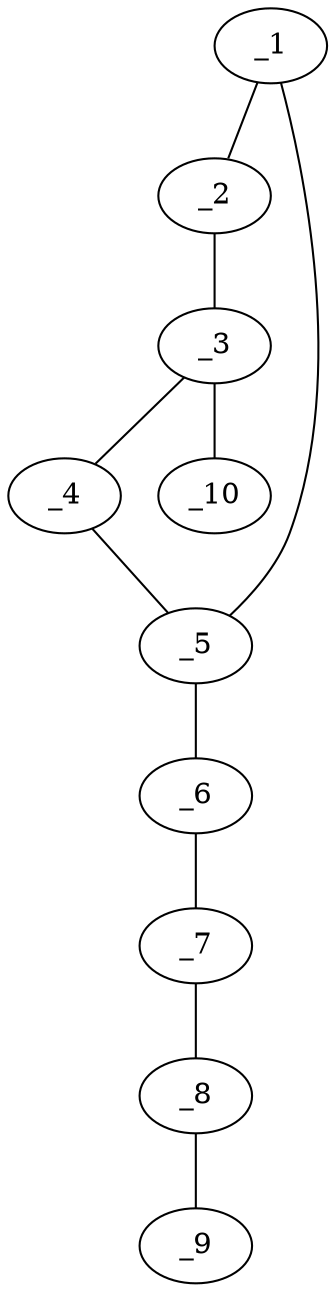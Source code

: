 graph molid680519 {
	_1	 [charge=0,
		chem=4,
		symbol="N  ",
		x="3.8968",
		y="-1.1639"];
	_2	 [charge=0,
		chem=1,
		symbol="C  ",
		x="3.5878",
		y="-2.1149"];
	_1 -- _2	 [valence=2];
	_5	 [charge=0,
		chem=1,
		symbol="C  ",
		x="3.0878",
		y="-0.5761"];
	_1 -- _5	 [valence=1];
	_3	 [charge=0,
		chem=4,
		symbol="N  ",
		x="2.5878",
		y="-2.1149"];
	_2 -- _3	 [valence=1];
	_4	 [charge=0,
		chem=1,
		symbol="C  ",
		x="2.2788",
		y="-1.1639"];
	_3 -- _4	 [valence=1];
	_10	 [charge=0,
		chem=1,
		symbol="C  ",
		x=2,
		y="-2.9239"];
	_3 -- _10	 [valence=1];
	_4 -- _5	 [valence=2];
	_6	 [charge=0,
		chem=1,
		symbol="C  ",
		x="3.0878",
		y="0.4239"];
	_5 -- _6	 [valence=1];
	_7	 [charge=0,
		chem=1,
		symbol="C  ",
		x="3.9538",
		y="0.9239"];
	_6 -- _7	 [valence=2];
	_8	 [charge=0,
		chem=1,
		symbol="C  ",
		x="3.9538",
		y="1.9239"];
	_7 -- _8	 [valence=1];
	_9	 [charge=0,
		chem=4,
		symbol="N  ",
		x="3.9538",
		y="2.9239"];
	_8 -- _9	 [valence=3];
}
